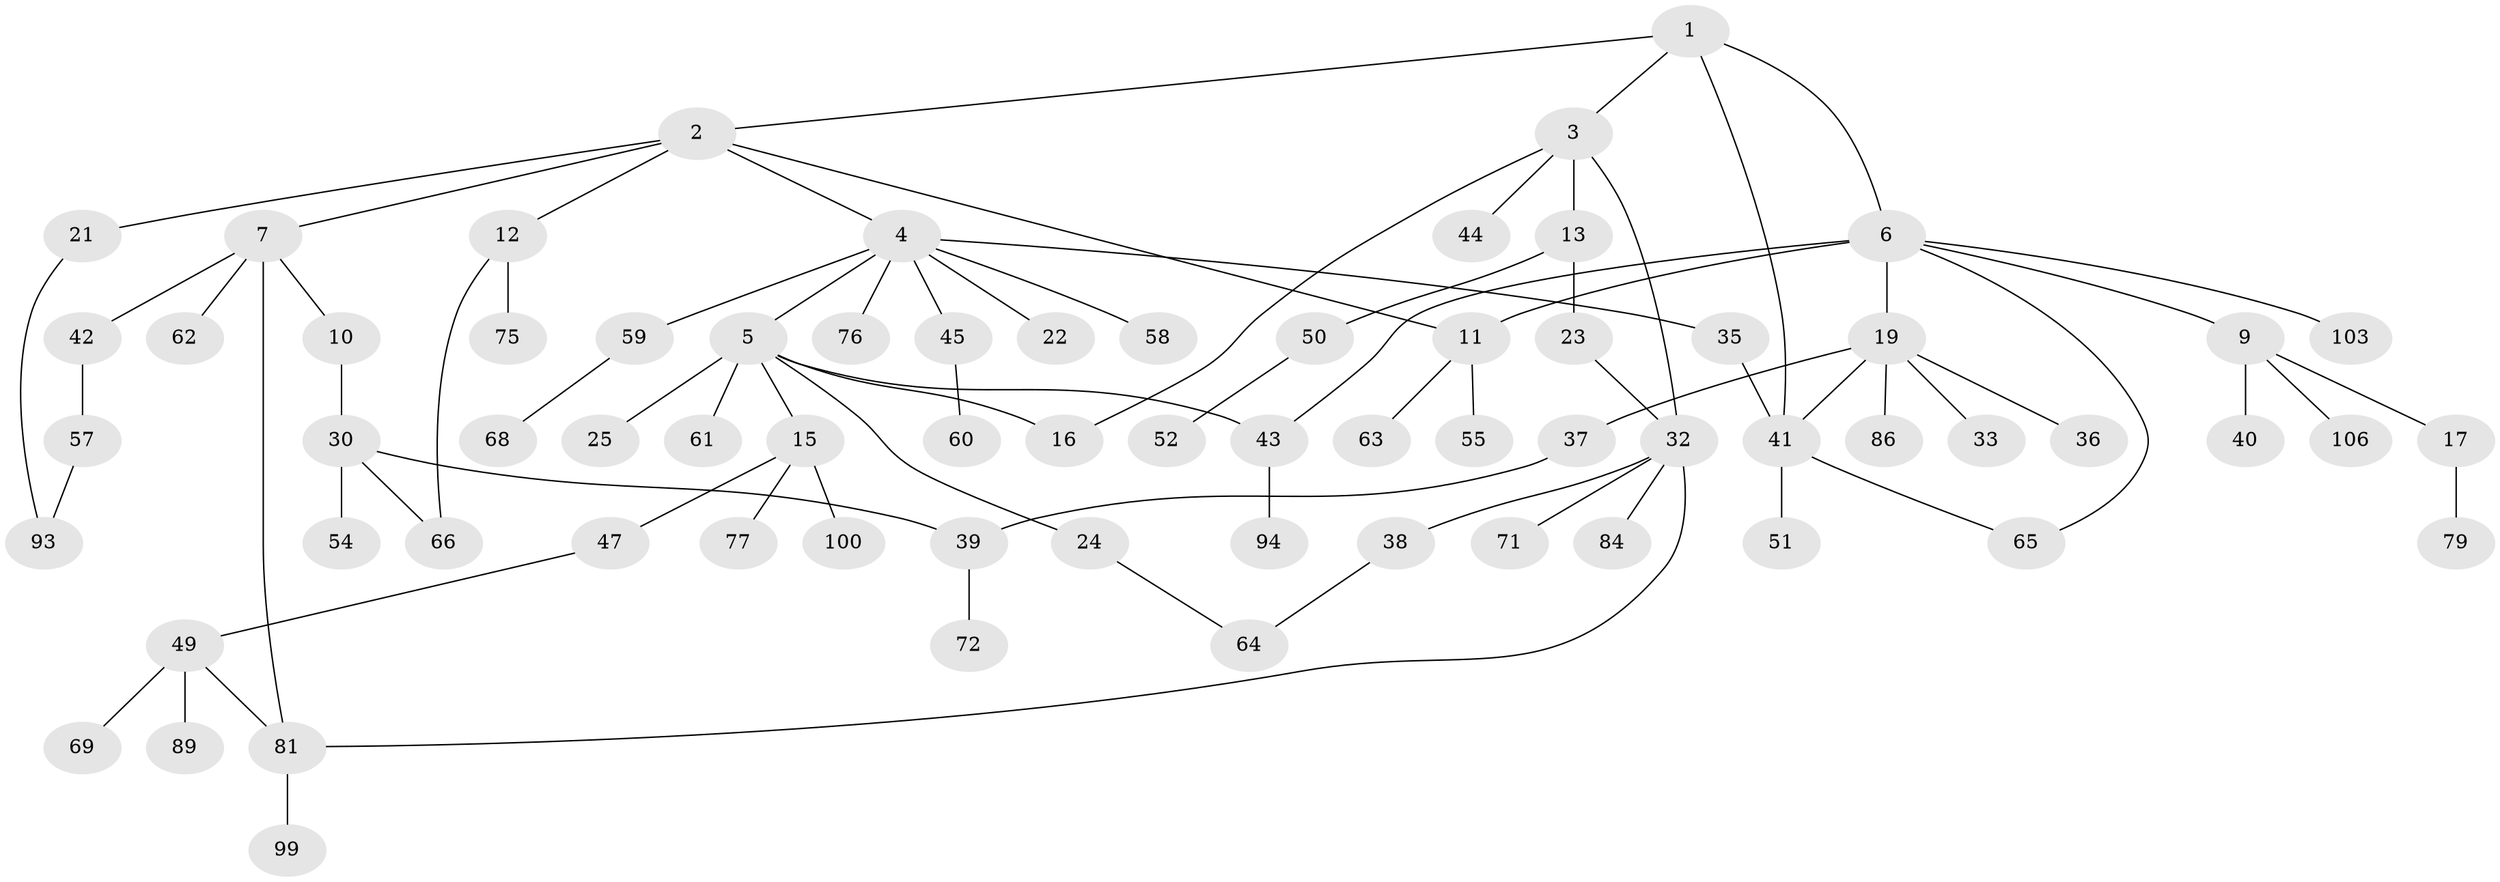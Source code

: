 // Generated by graph-tools (version 1.1) at 2025/51/02/27/25 19:51:36]
// undirected, 70 vertices, 82 edges
graph export_dot {
graph [start="1"]
  node [color=gray90,style=filled];
  1 [super="+91"];
  2 [super="+31"];
  3 [super="+20"];
  4 [super="+29"];
  5 [super="+14"];
  6 [super="+8"];
  7 [super="+26"];
  9 [super="+27"];
  10;
  11 [super="+53"];
  12 [super="+34"];
  13 [super="+18"];
  15 [super="+73"];
  16 [super="+48"];
  17 [super="+74"];
  19 [super="+28"];
  21;
  22;
  23 [super="+56"];
  24;
  25 [super="+101"];
  30 [super="+70"];
  32 [super="+46"];
  33;
  35;
  36;
  37 [super="+105"];
  38 [super="+90"];
  39 [super="+92"];
  40;
  41 [super="+96"];
  42;
  43;
  44;
  45;
  47;
  49 [super="+78"];
  50;
  51;
  52;
  54 [super="+98"];
  55;
  57 [super="+88"];
  58 [super="+95"];
  59;
  60 [super="+82"];
  61;
  62;
  63;
  64 [super="+87"];
  65 [super="+67"];
  66;
  68 [super="+104"];
  69;
  71;
  72;
  75;
  76 [super="+80"];
  77 [super="+83"];
  79;
  81 [super="+85"];
  84;
  86;
  89;
  93 [super="+102"];
  94 [super="+97"];
  99;
  100;
  103;
  106;
  1 -- 2;
  1 -- 3;
  1 -- 6;
  1 -- 41;
  2 -- 4;
  2 -- 7;
  2 -- 11;
  2 -- 12;
  2 -- 21;
  3 -- 13;
  3 -- 16;
  3 -- 32;
  3 -- 44;
  4 -- 5;
  4 -- 22;
  4 -- 58;
  4 -- 59;
  4 -- 76;
  4 -- 35;
  4 -- 45;
  5 -- 15;
  5 -- 24;
  5 -- 61;
  5 -- 16;
  5 -- 25;
  5 -- 43;
  6 -- 65;
  6 -- 19;
  6 -- 103;
  6 -- 9;
  6 -- 43;
  6 -- 11;
  7 -- 10;
  7 -- 81;
  7 -- 42;
  7 -- 62;
  9 -- 17;
  9 -- 40;
  9 -- 106;
  10 -- 30;
  11 -- 55;
  11 -- 63;
  12 -- 75;
  12 -- 66;
  13 -- 50;
  13 -- 23;
  15 -- 47;
  15 -- 100;
  15 -- 77;
  17 -- 79;
  19 -- 33;
  19 -- 36;
  19 -- 41;
  19 -- 37;
  19 -- 86;
  21 -- 93;
  23 -- 32;
  24 -- 64;
  30 -- 39;
  30 -- 54;
  30 -- 66;
  32 -- 38;
  32 -- 71;
  32 -- 84;
  32 -- 81;
  35 -- 41;
  37 -- 39;
  38 -- 64;
  39 -- 72;
  41 -- 51;
  41 -- 65;
  42 -- 57;
  43 -- 94;
  45 -- 60;
  47 -- 49;
  49 -- 69;
  49 -- 89;
  49 -- 81;
  50 -- 52;
  57 -- 93;
  59 -- 68;
  81 -- 99;
}
